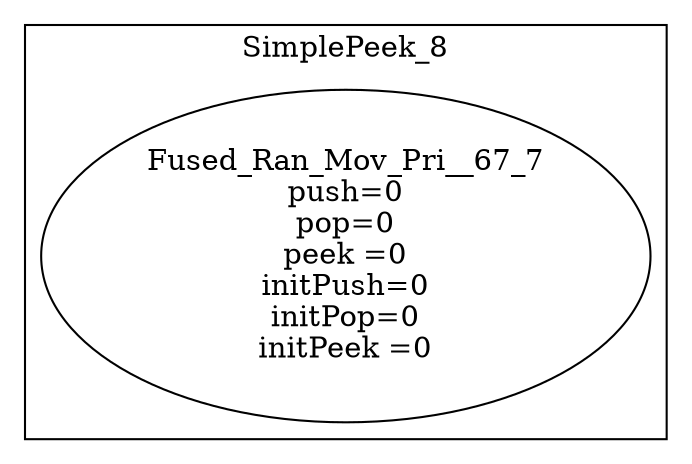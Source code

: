 digraph streamit {
subgraph cluster_node1 {
 label="SimplePeek_8";
node2 [ label="Fused_Ran_Mov_Pri__67_7\npush=0\npop=0\npeek =0\ninitPush=0\ninitPop=0\ninitPeek =0" ]
}
}
